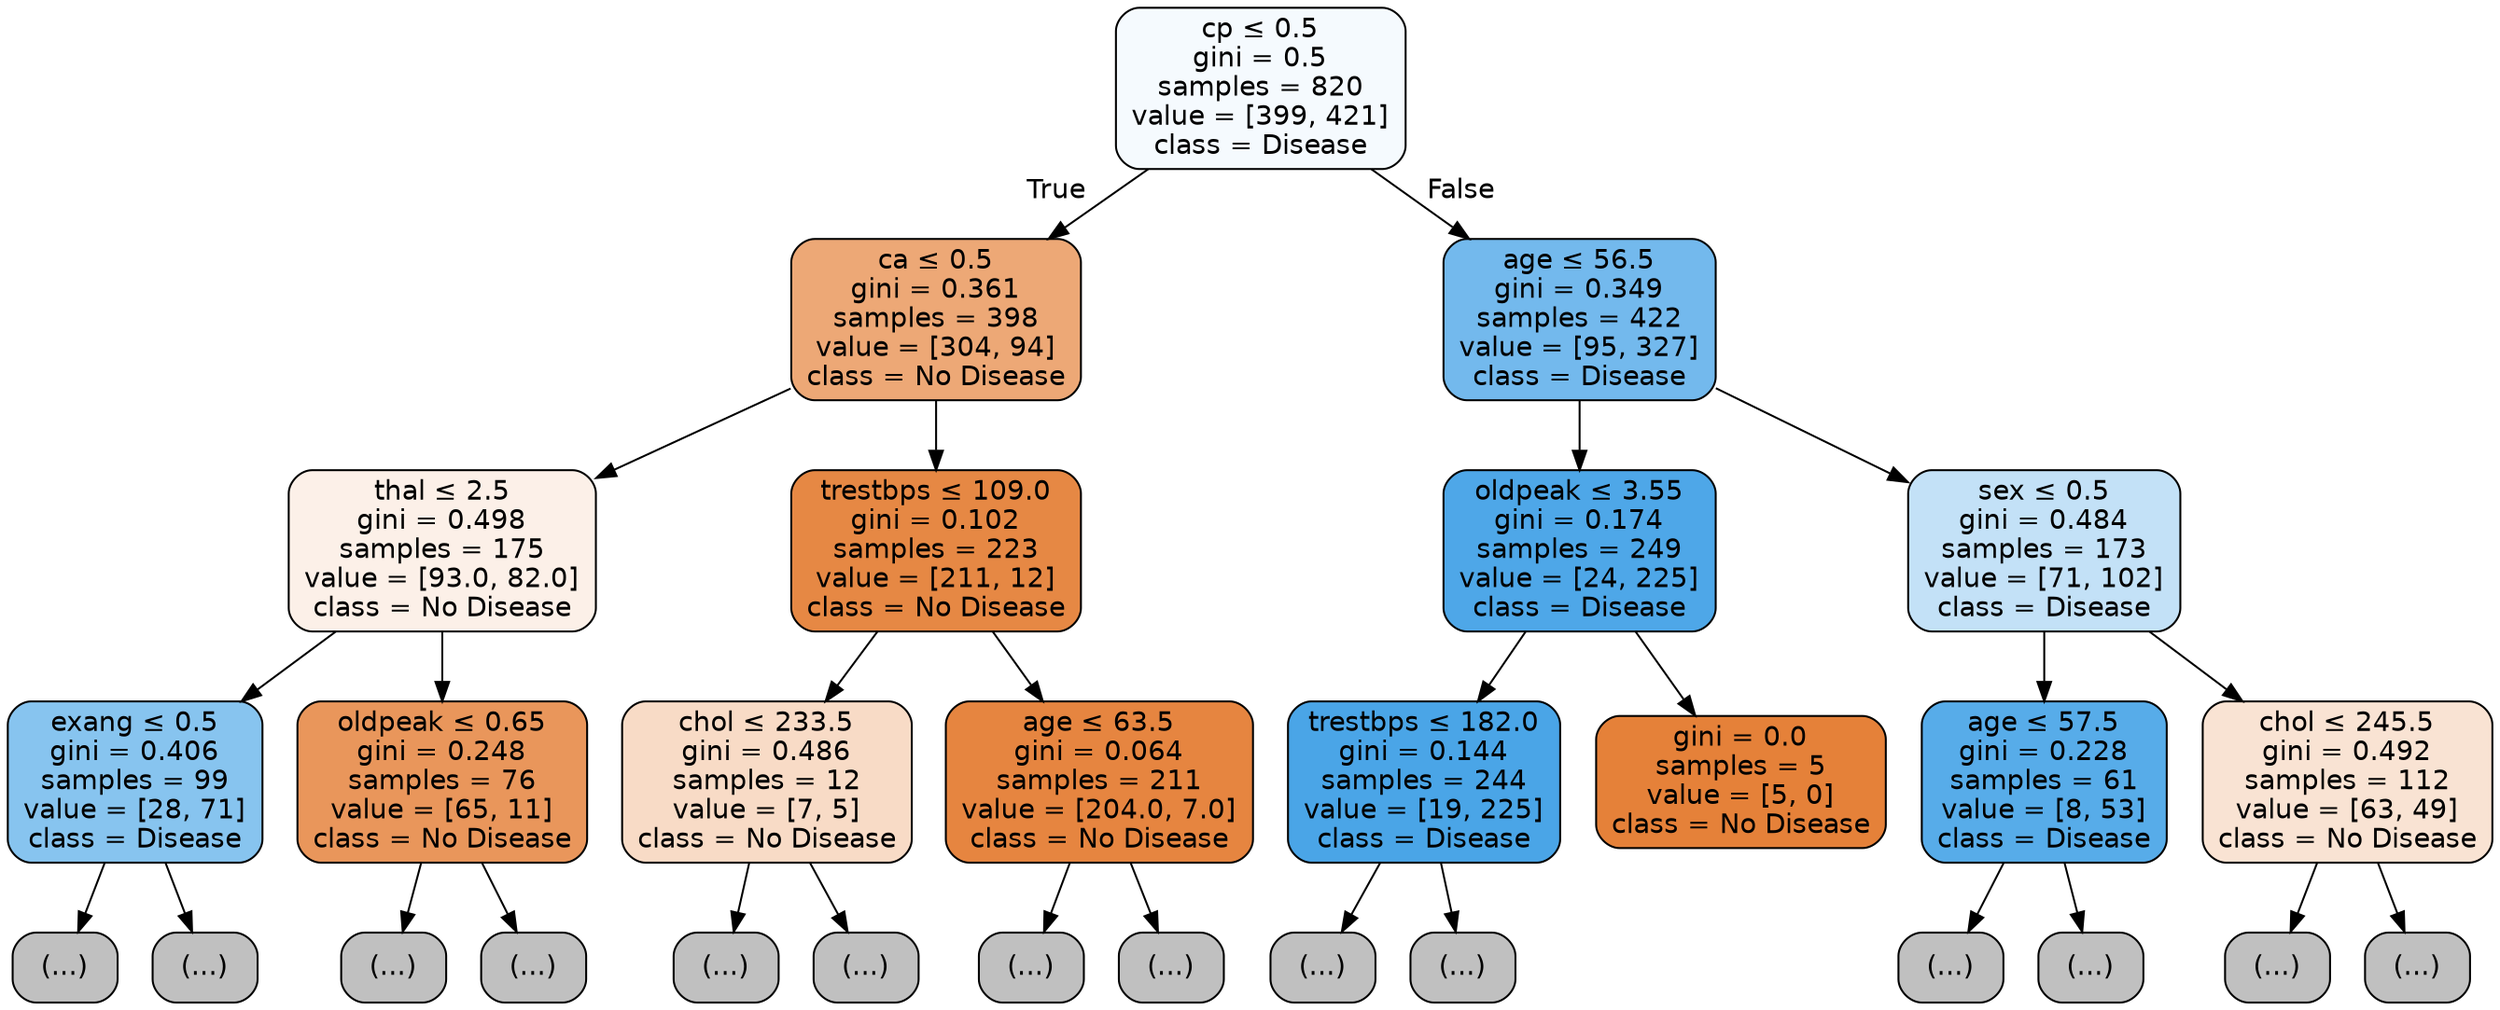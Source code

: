 digraph Tree {
node [shape=box, style="filled, rounded", color="black", fontname="helvetica"] ;
edge [fontname="helvetica"] ;
0 [label=<cp &le; 0.5<br/>gini = 0.5<br/>samples = 820<br/>value = [399, 421]<br/>class = Disease>, fillcolor="#f5fafe"] ;
1 [label=<ca &le; 0.5<br/>gini = 0.361<br/>samples = 398<br/>value = [304, 94]<br/>class = No Disease>, fillcolor="#eda876"] ;
0 -> 1 [labeldistance=2.5, labelangle=45, headlabel="True"] ;
2 [label=<thal &le; 2.5<br/>gini = 0.498<br/>samples = 175<br/>value = [93.0, 82.0]<br/>class = No Disease>, fillcolor="#fcf0e8"] ;
1 -> 2 ;
3 [label=<exang &le; 0.5<br/>gini = 0.406<br/>samples = 99<br/>value = [28, 71]<br/>class = Disease>, fillcolor="#87c4ef"] ;
2 -> 3 ;
4 [label="(...)", fillcolor="#C0C0C0"] ;
3 -> 4 ;
11 [label="(...)", fillcolor="#C0C0C0"] ;
3 -> 11 ;
18 [label=<oldpeak &le; 0.65<br/>gini = 0.248<br/>samples = 76<br/>value = [65, 11]<br/>class = No Disease>, fillcolor="#e9965b"] ;
2 -> 18 ;
19 [label="(...)", fillcolor="#C0C0C0"] ;
18 -> 19 ;
24 [label="(...)", fillcolor="#C0C0C0"] ;
18 -> 24 ;
25 [label=<trestbps &le; 109.0<br/>gini = 0.102<br/>samples = 223<br/>value = [211, 12]<br/>class = No Disease>, fillcolor="#e68844"] ;
1 -> 25 ;
26 [label=<chol &le; 233.5<br/>gini = 0.486<br/>samples = 12<br/>value = [7, 5]<br/>class = No Disease>, fillcolor="#f8dbc6"] ;
25 -> 26 ;
27 [label="(...)", fillcolor="#C0C0C0"] ;
26 -> 27 ;
28 [label="(...)", fillcolor="#C0C0C0"] ;
26 -> 28 ;
29 [label=<age &le; 63.5<br/>gini = 0.064<br/>samples = 211<br/>value = [204.0, 7.0]<br/>class = No Disease>, fillcolor="#e68540"] ;
25 -> 29 ;
30 [label="(...)", fillcolor="#C0C0C0"] ;
29 -> 30 ;
35 [label="(...)", fillcolor="#C0C0C0"] ;
29 -> 35 ;
40 [label=<age &le; 56.5<br/>gini = 0.349<br/>samples = 422<br/>value = [95, 327]<br/>class = Disease>, fillcolor="#73b9ed"] ;
0 -> 40 [labeldistance=2.5, labelangle=-45, headlabel="False"] ;
41 [label=<oldpeak &le; 3.55<br/>gini = 0.174<br/>samples = 249<br/>value = [24, 225]<br/>class = Disease>, fillcolor="#4ea7e8"] ;
40 -> 41 ;
42 [label=<trestbps &le; 182.0<br/>gini = 0.144<br/>samples = 244<br/>value = [19, 225]<br/>class = Disease>, fillcolor="#4aa5e7"] ;
41 -> 42 ;
43 [label="(...)", fillcolor="#C0C0C0"] ;
42 -> 43 ;
64 [label="(...)", fillcolor="#C0C0C0"] ;
42 -> 64 ;
65 [label=<gini = 0.0<br/>samples = 5<br/>value = [5, 0]<br/>class = No Disease>, fillcolor="#e58139"] ;
41 -> 65 ;
66 [label=<sex &le; 0.5<br/>gini = 0.484<br/>samples = 173<br/>value = [71, 102]<br/>class = Disease>, fillcolor="#c3e1f7"] ;
40 -> 66 ;
67 [label=<age &le; 57.5<br/>gini = 0.228<br/>samples = 61<br/>value = [8, 53]<br/>class = Disease>, fillcolor="#57ace9"] ;
66 -> 67 ;
68 [label="(...)", fillcolor="#C0C0C0"] ;
67 -> 68 ;
69 [label="(...)", fillcolor="#C0C0C0"] ;
67 -> 69 ;
76 [label=<chol &le; 245.5<br/>gini = 0.492<br/>samples = 112<br/>value = [63, 49]<br/>class = No Disease>, fillcolor="#f9e3d3"] ;
66 -> 76 ;
77 [label="(...)", fillcolor="#C0C0C0"] ;
76 -> 77 ;
92 [label="(...)", fillcolor="#C0C0C0"] ;
76 -> 92 ;
}